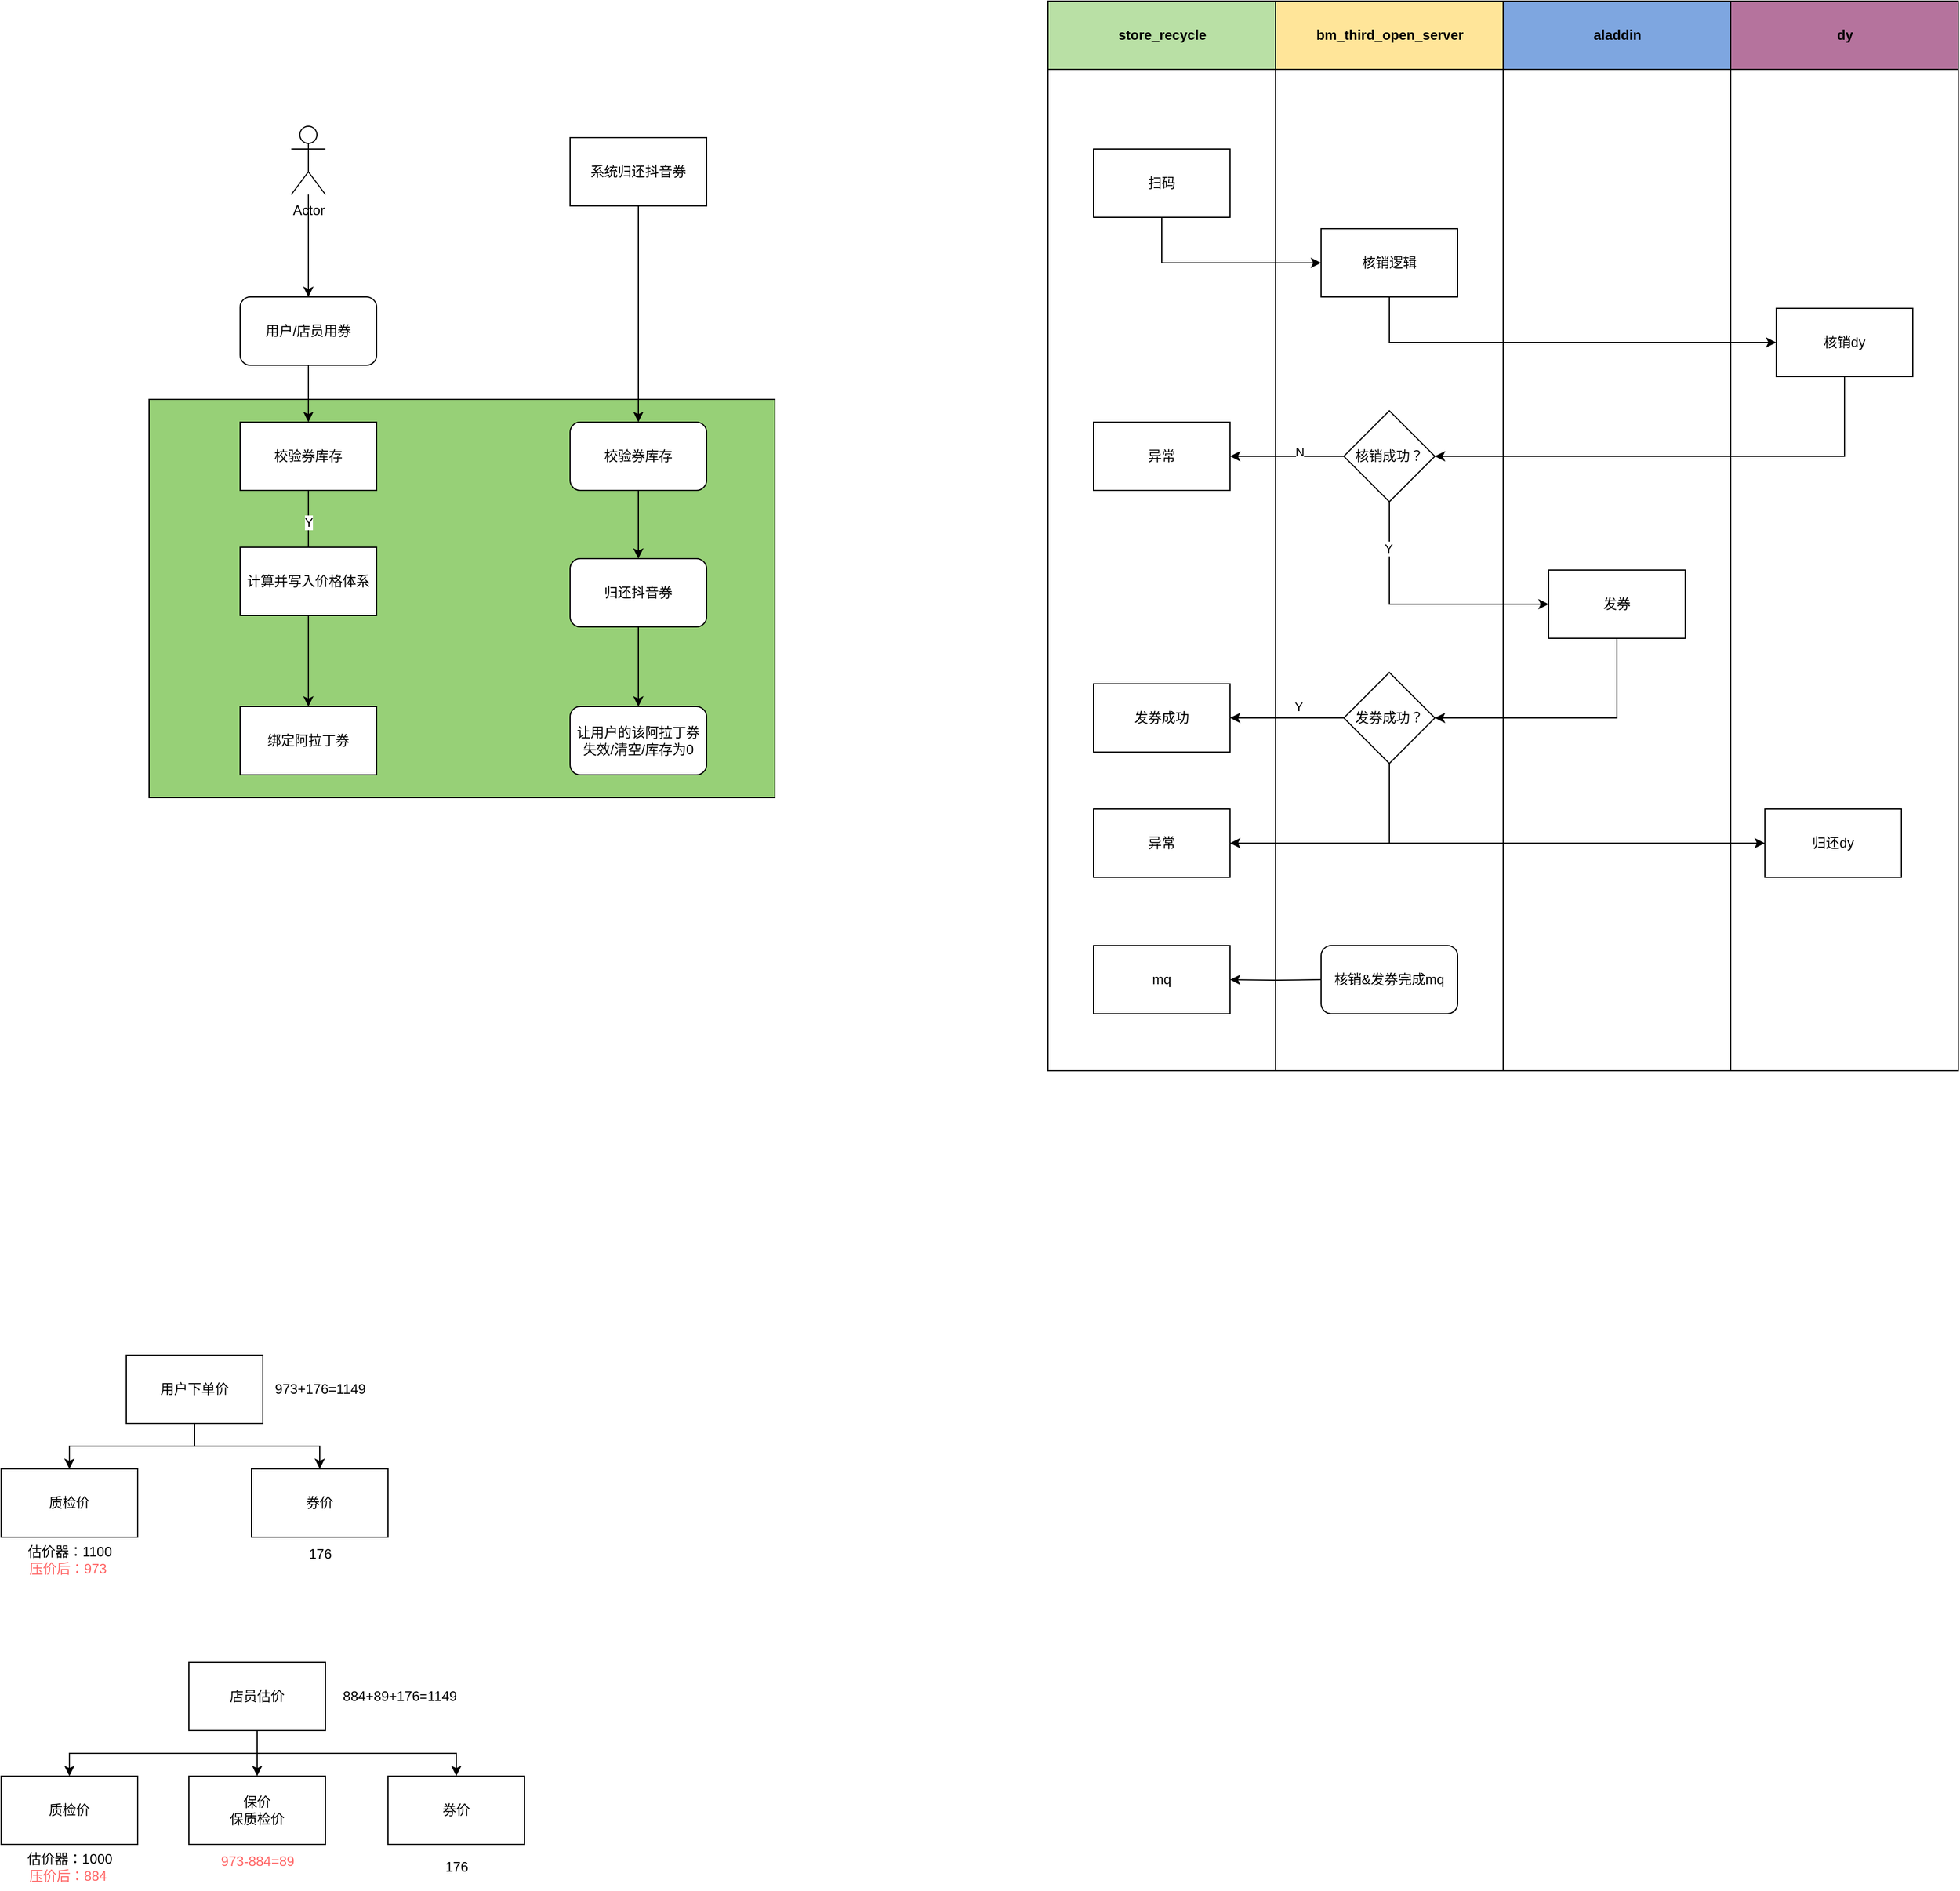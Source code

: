 <mxfile version="27.1.6">
  <diagram name="第 1 页" id="jiAnBNiApPbtFjmuv4Zr">
    <mxGraphModel dx="1426" dy="751" grid="1" gridSize="10" guides="1" tooltips="1" connect="1" arrows="1" fold="1" page="1" pageScale="1" pageWidth="99999" pageHeight="99999" math="0" shadow="0">
      <root>
        <mxCell id="0" />
        <mxCell id="1" parent="0" />
        <mxCell id="QLJ_ajnHZcb_13Equw2n-1" value="" style="rounded=0;whiteSpace=wrap;html=1;fillColor=#97D077;" vertex="1" parent="1">
          <mxGeometry x="210" y="600" width="550" height="350" as="geometry" />
        </mxCell>
        <mxCell id="A8KL_PBNQ62v4zYtUTwg-5" style="edgeStyle=orthogonalEdgeStyle;orthogonalLoop=1;jettySize=auto;html=1;exitX=0.5;exitY=1;exitDx=0;exitDy=0;entryX=0.5;entryY=0;entryDx=0;entryDy=0;" parent="1" source="A8KL_PBNQ62v4zYtUTwg-1" target="A8KL_PBNQ62v4zYtUTwg-7" edge="1">
          <mxGeometry relative="1" as="geometry">
            <mxPoint x="350" y="610" as="targetPoint" />
          </mxGeometry>
        </mxCell>
        <mxCell id="A8KL_PBNQ62v4zYtUTwg-1" value="用户/店员用券" style="rounded=1;whiteSpace=wrap;html=1;" parent="1" vertex="1">
          <mxGeometry x="290" y="510" width="120" height="60" as="geometry" />
        </mxCell>
        <mxCell id="A8KL_PBNQ62v4zYtUTwg-4" style="edgeStyle=orthogonalEdgeStyle;orthogonalLoop=1;jettySize=auto;html=1;entryX=0.5;entryY=0;entryDx=0;entryDy=0;" parent="1" source="A8KL_PBNQ62v4zYtUTwg-2" target="A8KL_PBNQ62v4zYtUTwg-1" edge="1">
          <mxGeometry relative="1" as="geometry" />
        </mxCell>
        <mxCell id="A8KL_PBNQ62v4zYtUTwg-2" value="Actor" style="shape=umlActor;verticalLabelPosition=bottom;verticalAlign=top;html=1;outlineConnect=0;" parent="1" vertex="1">
          <mxGeometry x="335" y="360" width="30" height="60" as="geometry" />
        </mxCell>
        <mxCell id="A8KL_PBNQ62v4zYtUTwg-11" style="edgeStyle=orthogonalEdgeStyle;orthogonalLoop=1;jettySize=auto;html=1;exitX=0.5;exitY=1;exitDx=0;exitDy=0;entryX=0.5;entryY=0;entryDx=0;entryDy=0;" parent="1" source="A8KL_PBNQ62v4zYtUTwg-3" target="A8KL_PBNQ62v4zYtUTwg-12" edge="1">
          <mxGeometry relative="1" as="geometry">
            <mxPoint x="640" y="540" as="targetPoint" />
          </mxGeometry>
        </mxCell>
        <mxCell id="A8KL_PBNQ62v4zYtUTwg-3" value="系统归还抖音券" style="rounded=0;whiteSpace=wrap;html=1;" parent="1" vertex="1">
          <mxGeometry x="580" y="370" width="120" height="60" as="geometry" />
        </mxCell>
        <mxCell id="A8KL_PBNQ62v4zYtUTwg-8" style="edgeStyle=orthogonalEdgeStyle;orthogonalLoop=1;jettySize=auto;html=1;exitX=0.5;exitY=1;exitDx=0;exitDy=0;" parent="1" source="A8KL_PBNQ62v4zYtUTwg-7" edge="1">
          <mxGeometry relative="1" as="geometry">
            <mxPoint x="350" y="740" as="targetPoint" />
          </mxGeometry>
        </mxCell>
        <mxCell id="A8KL_PBNQ62v4zYtUTwg-9" value="Y" style="edgeLabel;html=1;align=center;verticalAlign=middle;resizable=0;points=[];" parent="A8KL_PBNQ62v4zYtUTwg-8" vertex="1" connectable="0">
          <mxGeometry x="-0.092" relative="1" as="geometry">
            <mxPoint as="offset" />
          </mxGeometry>
        </mxCell>
        <mxCell id="A8KL_PBNQ62v4zYtUTwg-7" value="校验券库存" style="rounded=0;whiteSpace=wrap;html=1;" parent="1" vertex="1">
          <mxGeometry x="290" y="620" width="120" height="60" as="geometry" />
        </mxCell>
        <mxCell id="A8KL_PBNQ62v4zYtUTwg-18" value="" style="edgeStyle=orthogonalEdgeStyle;orthogonalLoop=1;jettySize=auto;html=1;" parent="1" source="A8KL_PBNQ62v4zYtUTwg-10" target="A8KL_PBNQ62v4zYtUTwg-17" edge="1">
          <mxGeometry relative="1" as="geometry" />
        </mxCell>
        <mxCell id="A8KL_PBNQ62v4zYtUTwg-10" value="计算并写入价格体系" style="rounded=0;whiteSpace=wrap;html=1;" parent="1" vertex="1">
          <mxGeometry x="290" y="730" width="120" height="60" as="geometry" />
        </mxCell>
        <mxCell id="A8KL_PBNQ62v4zYtUTwg-14" value="" style="edgeStyle=orthogonalEdgeStyle;orthogonalLoop=1;jettySize=auto;html=1;" parent="1" source="A8KL_PBNQ62v4zYtUTwg-12" target="A8KL_PBNQ62v4zYtUTwg-13" edge="1">
          <mxGeometry relative="1" as="geometry" />
        </mxCell>
        <mxCell id="A8KL_PBNQ62v4zYtUTwg-12" value="校验券库存" style="rounded=1;whiteSpace=wrap;html=1;" parent="1" vertex="1">
          <mxGeometry x="580" y="620" width="120" height="60" as="geometry" />
        </mxCell>
        <mxCell id="A8KL_PBNQ62v4zYtUTwg-16" value="" style="edgeStyle=orthogonalEdgeStyle;orthogonalLoop=1;jettySize=auto;html=1;" parent="1" source="A8KL_PBNQ62v4zYtUTwg-13" target="A8KL_PBNQ62v4zYtUTwg-15" edge="1">
          <mxGeometry relative="1" as="geometry" />
        </mxCell>
        <mxCell id="A8KL_PBNQ62v4zYtUTwg-13" value="归还抖音券" style="rounded=1;whiteSpace=wrap;html=1;" parent="1" vertex="1">
          <mxGeometry x="580" y="740" width="120" height="60" as="geometry" />
        </mxCell>
        <mxCell id="A8KL_PBNQ62v4zYtUTwg-15" value="让用户的该阿拉丁券失效/清空/库存为0" style="rounded=1;whiteSpace=wrap;html=1;" parent="1" vertex="1">
          <mxGeometry x="580" y="870" width="120" height="60" as="geometry" />
        </mxCell>
        <mxCell id="A8KL_PBNQ62v4zYtUTwg-17" value="绑定阿拉丁券" style="rounded=0;whiteSpace=wrap;html=1;" parent="1" vertex="1">
          <mxGeometry x="290" y="870" width="120" height="60" as="geometry" />
        </mxCell>
        <mxCell id="X9RhGF0DU9HrY_DomZp9-26" value="" style="swimlane;childLayout=stackLayout;resizeParent=1;resizeParentMax=0;startSize=0;html=1;fillColor=#7EA6E0;" parent="1" vertex="1">
          <mxGeometry x="1000" y="250" width="800" height="940" as="geometry" />
        </mxCell>
        <mxCell id="X9RhGF0DU9HrY_DomZp9-27" value="store_recycle" style="swimlane;startSize=60;html=1;fillColor=#B9E0A5;" parent="X9RhGF0DU9HrY_DomZp9-26" vertex="1">
          <mxGeometry width="200" height="940" as="geometry" />
        </mxCell>
        <mxCell id="X9RhGF0DU9HrY_DomZp9-33" value="扫码" style="rounded=0;whiteSpace=wrap;html=1;" parent="X9RhGF0DU9HrY_DomZp9-27" vertex="1">
          <mxGeometry x="40" y="130" width="120" height="60" as="geometry" />
        </mxCell>
        <mxCell id="X9RhGF0DU9HrY_DomZp9-45" value="异常" style="rounded=0;whiteSpace=wrap;html=1;" parent="X9RhGF0DU9HrY_DomZp9-27" vertex="1">
          <mxGeometry x="40" y="370" width="120" height="60" as="geometry" />
        </mxCell>
        <mxCell id="X9RhGF0DU9HrY_DomZp9-51" value="发券成功" style="rounded=0;whiteSpace=wrap;html=1;" parent="X9RhGF0DU9HrY_DomZp9-27" vertex="1">
          <mxGeometry x="40" y="600" width="120" height="60" as="geometry" />
        </mxCell>
        <mxCell id="X9RhGF0DU9HrY_DomZp9-53" value="异常" style="rounded=0;whiteSpace=wrap;html=1;" parent="X9RhGF0DU9HrY_DomZp9-27" vertex="1">
          <mxGeometry x="40" y="710" width="120" height="60" as="geometry" />
        </mxCell>
        <mxCell id="QLJ_ajnHZcb_13Equw2n-3" value="mq" style="rounded=0;whiteSpace=wrap;html=1;" vertex="1" parent="X9RhGF0DU9HrY_DomZp9-27">
          <mxGeometry x="40" y="830" width="120" height="60" as="geometry" />
        </mxCell>
        <mxCell id="X9RhGF0DU9HrY_DomZp9-28" value="bm_third_open_server" style="swimlane;startSize=60;html=1;fillColor=#FFE599;" parent="X9RhGF0DU9HrY_DomZp9-26" vertex="1">
          <mxGeometry x="200" width="200" height="940" as="geometry" />
        </mxCell>
        <mxCell id="X9RhGF0DU9HrY_DomZp9-36" value="核销逻辑" style="rounded=0;whiteSpace=wrap;html=1;" parent="X9RhGF0DU9HrY_DomZp9-28" vertex="1">
          <mxGeometry x="40" y="200" width="120" height="60" as="geometry" />
        </mxCell>
        <mxCell id="X9RhGF0DU9HrY_DomZp9-42" value="核销成功？" style="rhombus;whiteSpace=wrap;html=1;" parent="X9RhGF0DU9HrY_DomZp9-28" vertex="1">
          <mxGeometry x="60" y="360" width="80" height="80" as="geometry" />
        </mxCell>
        <mxCell id="X9RhGF0DU9HrY_DomZp9-49" value="发券成功？" style="rhombus;whiteSpace=wrap;html=1;" parent="X9RhGF0DU9HrY_DomZp9-28" vertex="1">
          <mxGeometry x="60" y="590" width="80" height="80" as="geometry" />
        </mxCell>
        <mxCell id="QLJ_ajnHZcb_13Equw2n-5" value="核销&amp;amp;发券完成mq" style="rounded=1;whiteSpace=wrap;html=1;" vertex="1" parent="X9RhGF0DU9HrY_DomZp9-28">
          <mxGeometry x="40" y="830" width="120" height="60" as="geometry" />
        </mxCell>
        <mxCell id="X9RhGF0DU9HrY_DomZp9-29" value="aladdin" style="swimlane;startSize=60;html=1;fillColor=#7EA6E0;" parent="X9RhGF0DU9HrY_DomZp9-26" vertex="1">
          <mxGeometry x="400" width="200" height="940" as="geometry" />
        </mxCell>
        <mxCell id="X9RhGF0DU9HrY_DomZp9-47" value="发券" style="rounded=0;whiteSpace=wrap;html=1;" parent="X9RhGF0DU9HrY_DomZp9-29" vertex="1">
          <mxGeometry x="40" y="500" width="120" height="60" as="geometry" />
        </mxCell>
        <mxCell id="X9RhGF0DU9HrY_DomZp9-37" style="edgeStyle=orthogonalEdgeStyle;rounded=0;orthogonalLoop=1;jettySize=auto;html=1;exitX=0.5;exitY=1;exitDx=0;exitDy=0;entryX=0;entryY=0.5;entryDx=0;entryDy=0;" parent="X9RhGF0DU9HrY_DomZp9-26" source="X9RhGF0DU9HrY_DomZp9-33" target="X9RhGF0DU9HrY_DomZp9-36" edge="1">
          <mxGeometry relative="1" as="geometry" />
        </mxCell>
        <mxCell id="X9RhGF0DU9HrY_DomZp9-31" value="dy" style="swimlane;startSize=60;html=1;fillColor=#B5739D;" parent="X9RhGF0DU9HrY_DomZp9-26" vertex="1">
          <mxGeometry x="600" width="200" height="940" as="geometry" />
        </mxCell>
        <mxCell id="X9RhGF0DU9HrY_DomZp9-39" value="核销dy" style="rounded=0;whiteSpace=wrap;html=1;" parent="X9RhGF0DU9HrY_DomZp9-31" vertex="1">
          <mxGeometry x="40" y="270" width="120" height="60" as="geometry" />
        </mxCell>
        <mxCell id="X9RhGF0DU9HrY_DomZp9-58" value="归还dy" style="rounded=0;whiteSpace=wrap;html=1;" parent="X9RhGF0DU9HrY_DomZp9-31" vertex="1">
          <mxGeometry x="30" y="710" width="120" height="60" as="geometry" />
        </mxCell>
        <mxCell id="X9RhGF0DU9HrY_DomZp9-40" style="edgeStyle=orthogonalEdgeStyle;rounded=0;orthogonalLoop=1;jettySize=auto;html=1;exitX=0.5;exitY=1;exitDx=0;exitDy=0;entryX=0;entryY=0.5;entryDx=0;entryDy=0;" parent="X9RhGF0DU9HrY_DomZp9-26" source="X9RhGF0DU9HrY_DomZp9-36" target="X9RhGF0DU9HrY_DomZp9-39" edge="1">
          <mxGeometry relative="1" as="geometry">
            <mxPoint x="620" y="310" as="targetPoint" />
          </mxGeometry>
        </mxCell>
        <mxCell id="X9RhGF0DU9HrY_DomZp9-44" style="edgeStyle=orthogonalEdgeStyle;rounded=0;orthogonalLoop=1;jettySize=auto;html=1;exitX=0.5;exitY=1;exitDx=0;exitDy=0;entryX=1;entryY=0.5;entryDx=0;entryDy=0;" parent="X9RhGF0DU9HrY_DomZp9-26" source="X9RhGF0DU9HrY_DomZp9-39" target="X9RhGF0DU9HrY_DomZp9-42" edge="1">
          <mxGeometry relative="1" as="geometry" />
        </mxCell>
        <mxCell id="X9RhGF0DU9HrY_DomZp9-46" style="edgeStyle=orthogonalEdgeStyle;rounded=0;orthogonalLoop=1;jettySize=auto;html=1;exitX=0;exitY=0.5;exitDx=0;exitDy=0;entryX=1;entryY=0.5;entryDx=0;entryDy=0;" parent="X9RhGF0DU9HrY_DomZp9-26" source="X9RhGF0DU9HrY_DomZp9-42" target="X9RhGF0DU9HrY_DomZp9-45" edge="1">
          <mxGeometry relative="1" as="geometry" />
        </mxCell>
        <mxCell id="X9RhGF0DU9HrY_DomZp9-55" value="N" style="edgeLabel;html=1;align=center;verticalAlign=middle;resizable=0;points=[];" parent="X9RhGF0DU9HrY_DomZp9-46" vertex="1" connectable="0">
          <mxGeometry x="-0.22" y="-4" relative="1" as="geometry">
            <mxPoint as="offset" />
          </mxGeometry>
        </mxCell>
        <mxCell id="X9RhGF0DU9HrY_DomZp9-48" style="edgeStyle=orthogonalEdgeStyle;rounded=0;orthogonalLoop=1;jettySize=auto;html=1;exitX=0.5;exitY=1;exitDx=0;exitDy=0;entryX=0;entryY=0.5;entryDx=0;entryDy=0;" parent="X9RhGF0DU9HrY_DomZp9-26" source="X9RhGF0DU9HrY_DomZp9-42" target="X9RhGF0DU9HrY_DomZp9-47" edge="1">
          <mxGeometry relative="1" as="geometry" />
        </mxCell>
        <mxCell id="X9RhGF0DU9HrY_DomZp9-56" value="Y" style="edgeLabel;html=1;align=center;verticalAlign=middle;resizable=0;points=[];" parent="X9RhGF0DU9HrY_DomZp9-48" vertex="1" connectable="0">
          <mxGeometry x="-0.643" y="-1" relative="1" as="geometry">
            <mxPoint as="offset" />
          </mxGeometry>
        </mxCell>
        <mxCell id="X9RhGF0DU9HrY_DomZp9-50" style="edgeStyle=orthogonalEdgeStyle;rounded=0;orthogonalLoop=1;jettySize=auto;html=1;exitX=0.5;exitY=1;exitDx=0;exitDy=0;entryX=1;entryY=0.5;entryDx=0;entryDy=0;" parent="X9RhGF0DU9HrY_DomZp9-26" source="X9RhGF0DU9HrY_DomZp9-47" target="X9RhGF0DU9HrY_DomZp9-49" edge="1">
          <mxGeometry relative="1" as="geometry" />
        </mxCell>
        <mxCell id="X9RhGF0DU9HrY_DomZp9-52" style="edgeStyle=orthogonalEdgeStyle;rounded=0;orthogonalLoop=1;jettySize=auto;html=1;exitX=0;exitY=0.5;exitDx=0;exitDy=0;entryX=1;entryY=0.5;entryDx=0;entryDy=0;" parent="X9RhGF0DU9HrY_DomZp9-26" source="X9RhGF0DU9HrY_DomZp9-49" target="X9RhGF0DU9HrY_DomZp9-51" edge="1">
          <mxGeometry relative="1" as="geometry" />
        </mxCell>
        <mxCell id="X9RhGF0DU9HrY_DomZp9-54" value="Y" style="edgeLabel;html=1;align=center;verticalAlign=middle;resizable=0;points=[];" parent="X9RhGF0DU9HrY_DomZp9-52" vertex="1" connectable="0">
          <mxGeometry x="-0.2" y="2" relative="1" as="geometry">
            <mxPoint y="-12" as="offset" />
          </mxGeometry>
        </mxCell>
        <mxCell id="X9RhGF0DU9HrY_DomZp9-57" style="edgeStyle=orthogonalEdgeStyle;rounded=0;orthogonalLoop=1;jettySize=auto;html=1;exitX=0.5;exitY=1;exitDx=0;exitDy=0;entryX=1;entryY=0.5;entryDx=0;entryDy=0;" parent="X9RhGF0DU9HrY_DomZp9-26" source="X9RhGF0DU9HrY_DomZp9-49" target="X9RhGF0DU9HrY_DomZp9-53" edge="1">
          <mxGeometry relative="1" as="geometry" />
        </mxCell>
        <mxCell id="X9RhGF0DU9HrY_DomZp9-59" style="edgeStyle=orthogonalEdgeStyle;rounded=0;orthogonalLoop=1;jettySize=auto;html=1;exitX=0.5;exitY=1;exitDx=0;exitDy=0;entryX=0;entryY=0.5;entryDx=0;entryDy=0;" parent="X9RhGF0DU9HrY_DomZp9-26" source="X9RhGF0DU9HrY_DomZp9-49" target="X9RhGF0DU9HrY_DomZp9-58" edge="1">
          <mxGeometry relative="1" as="geometry" />
        </mxCell>
        <mxCell id="QLJ_ajnHZcb_13Equw2n-4" style="edgeStyle=orthogonalEdgeStyle;rounded=0;orthogonalLoop=1;jettySize=auto;html=1;entryX=1;entryY=0.5;entryDx=0;entryDy=0;" edge="1" parent="X9RhGF0DU9HrY_DomZp9-26" target="QLJ_ajnHZcb_13Equw2n-3">
          <mxGeometry relative="1" as="geometry">
            <mxPoint x="240" y="860" as="sourcePoint" />
          </mxGeometry>
        </mxCell>
        <mxCell id="X9RhGF0DU9HrY_DomZp9-68" style="edgeStyle=orthogonalEdgeStyle;rounded=0;orthogonalLoop=1;jettySize=auto;html=1;exitX=0.5;exitY=1;exitDx=0;exitDy=0;entryX=0.5;entryY=0;entryDx=0;entryDy=0;" parent="1" source="X9RhGF0DU9HrY_DomZp9-65" target="X9RhGF0DU9HrY_DomZp9-66" edge="1">
          <mxGeometry relative="1" as="geometry" />
        </mxCell>
        <mxCell id="X9RhGF0DU9HrY_DomZp9-70" style="edgeStyle=orthogonalEdgeStyle;rounded=0;orthogonalLoop=1;jettySize=auto;html=1;exitX=0.5;exitY=1;exitDx=0;exitDy=0;entryX=0.5;entryY=0;entryDx=0;entryDy=0;" parent="1" source="X9RhGF0DU9HrY_DomZp9-65" target="X9RhGF0DU9HrY_DomZp9-67" edge="1">
          <mxGeometry relative="1" as="geometry" />
        </mxCell>
        <mxCell id="X9RhGF0DU9HrY_DomZp9-65" value="用户下单价" style="rounded=0;whiteSpace=wrap;html=1;" parent="1" vertex="1">
          <mxGeometry x="190" y="1440" width="120" height="60" as="geometry" />
        </mxCell>
        <mxCell id="X9RhGF0DU9HrY_DomZp9-66" value="质检价" style="rounded=0;whiteSpace=wrap;html=1;" parent="1" vertex="1">
          <mxGeometry x="80" y="1540" width="120" height="60" as="geometry" />
        </mxCell>
        <mxCell id="X9RhGF0DU9HrY_DomZp9-67" value="券价" style="rounded=0;whiteSpace=wrap;html=1;" parent="1" vertex="1">
          <mxGeometry x="300" y="1540" width="120" height="60" as="geometry" />
        </mxCell>
        <mxCell id="X9RhGF0DU9HrY_DomZp9-71" value="973+176=1149" style="text;html=1;align=center;verticalAlign=middle;resizable=0;points=[];autosize=1;strokeColor=none;fillColor=none;" parent="1" vertex="1">
          <mxGeometry x="310" y="1455" width="100" height="30" as="geometry" />
        </mxCell>
        <mxCell id="X9RhGF0DU9HrY_DomZp9-73" value="估价器：1100&lt;div&gt;&lt;font style=&quot;color: rgb(255, 102, 102);&quot;&gt;压价后：973&lt;/font&gt;&amp;nbsp;&lt;/div&gt;" style="text;html=1;align=center;verticalAlign=middle;resizable=0;points=[];autosize=1;strokeColor=none;fillColor=none;" parent="1" vertex="1">
          <mxGeometry x="90" y="1600" width="100" height="40" as="geometry" />
        </mxCell>
        <mxCell id="X9RhGF0DU9HrY_DomZp9-74" value="176" style="text;html=1;align=center;verticalAlign=middle;resizable=0;points=[];autosize=1;strokeColor=none;fillColor=none;" parent="1" vertex="1">
          <mxGeometry x="340" y="1600" width="40" height="30" as="geometry" />
        </mxCell>
        <mxCell id="X9RhGF0DU9HrY_DomZp9-75" style="edgeStyle=orthogonalEdgeStyle;rounded=0;orthogonalLoop=1;jettySize=auto;html=1;exitX=0.5;exitY=1;exitDx=0;exitDy=0;entryX=0.5;entryY=0;entryDx=0;entryDy=0;" parent="1" source="X9RhGF0DU9HrY_DomZp9-77" target="X9RhGF0DU9HrY_DomZp9-78" edge="1">
          <mxGeometry relative="1" as="geometry" />
        </mxCell>
        <mxCell id="X9RhGF0DU9HrY_DomZp9-76" style="edgeStyle=orthogonalEdgeStyle;rounded=0;orthogonalLoop=1;jettySize=auto;html=1;exitX=0.5;exitY=1;exitDx=0;exitDy=0;entryX=0.5;entryY=0;entryDx=0;entryDy=0;" parent="1" source="X9RhGF0DU9HrY_DomZp9-77" target="X9RhGF0DU9HrY_DomZp9-79" edge="1">
          <mxGeometry relative="1" as="geometry" />
        </mxCell>
        <mxCell id="X9RhGF0DU9HrY_DomZp9-85" style="edgeStyle=orthogonalEdgeStyle;rounded=0;orthogonalLoop=1;jettySize=auto;html=1;exitX=0.5;exitY=1;exitDx=0;exitDy=0;entryX=0.5;entryY=0;entryDx=0;entryDy=0;" parent="1" source="X9RhGF0DU9HrY_DomZp9-77" target="X9RhGF0DU9HrY_DomZp9-84" edge="1">
          <mxGeometry relative="1" as="geometry" />
        </mxCell>
        <mxCell id="X9RhGF0DU9HrY_DomZp9-77" value="店员估价" style="rounded=0;whiteSpace=wrap;html=1;" parent="1" vertex="1">
          <mxGeometry x="245" y="1710" width="120" height="60" as="geometry" />
        </mxCell>
        <mxCell id="X9RhGF0DU9HrY_DomZp9-78" value="质检价" style="rounded=0;whiteSpace=wrap;html=1;" parent="1" vertex="1">
          <mxGeometry x="80" y="1810" width="120" height="60" as="geometry" />
        </mxCell>
        <mxCell id="X9RhGF0DU9HrY_DomZp9-79" value="券价" style="rounded=0;whiteSpace=wrap;html=1;" parent="1" vertex="1">
          <mxGeometry x="420" y="1810" width="120" height="60" as="geometry" />
        </mxCell>
        <mxCell id="X9RhGF0DU9HrY_DomZp9-80" value="884+89+176=1149" style="text;html=1;align=center;verticalAlign=middle;resizable=0;points=[];autosize=1;strokeColor=none;fillColor=none;" parent="1" vertex="1">
          <mxGeometry x="370" y="1725" width="120" height="30" as="geometry" />
        </mxCell>
        <mxCell id="X9RhGF0DU9HrY_DomZp9-81" value="估价器：1000&lt;div&gt;&lt;font style=&quot;color: rgb(255, 102, 102);&quot;&gt;压价后：884&amp;nbsp;&lt;/font&gt;&lt;/div&gt;" style="text;html=1;align=center;verticalAlign=middle;resizable=0;points=[];autosize=1;strokeColor=none;fillColor=none;" parent="1" vertex="1">
          <mxGeometry x="90" y="1870" width="100" height="40" as="geometry" />
        </mxCell>
        <mxCell id="X9RhGF0DU9HrY_DomZp9-82" value="176" style="text;html=1;align=center;verticalAlign=middle;resizable=0;points=[];autosize=1;strokeColor=none;fillColor=none;" parent="1" vertex="1">
          <mxGeometry x="460" y="1875" width="40" height="30" as="geometry" />
        </mxCell>
        <mxCell id="X9RhGF0DU9HrY_DomZp9-84" value="保价&lt;div&gt;保质检价&lt;/div&gt;" style="rounded=0;whiteSpace=wrap;html=1;" parent="1" vertex="1">
          <mxGeometry x="245" y="1810" width="120" height="60" as="geometry" />
        </mxCell>
        <mxCell id="X9RhGF0DU9HrY_DomZp9-86" value="&lt;font style=&quot;color: rgb(255, 102, 102);&quot;&gt;973-884=89&lt;span style=&quot;font-family: monospace; font-size: 0px; text-align: start; color: rgba(0, 0, 0, 0);&quot;&gt;%3CmxGraphModel%3E%3Croot%3E%3CmxCell%20id%3D%220%22%2F%3E%3CmxCell%20id%3D%221%22%20parent%3D%220%22%2F%3E%3CmxCell%20id%3D%222%22%20value%3D%22%22%20style%3D%22rounded%3D0%3BwhiteSpace%3Dwrap%3Bhtml%3D1%3B%22%20vertex%3D%221%22%20parent%3D%221%22%3E%3CmxGeometry%20x%3D%22580%22%20y%3D%221740%22%20width%3D%22120%22%20height%3D%2260%22%20as%3D%22geometry%22%2F%3E%3C%2FmxCell%3E%3C%2Froot%3E%3C%2FmxGraphModel%3E&lt;/span&gt;&lt;/font&gt;" style="text;html=1;align=center;verticalAlign=middle;resizable=0;points=[];autosize=1;strokeColor=none;fillColor=none;" parent="1" vertex="1">
          <mxGeometry x="260" y="1870" width="90" height="30" as="geometry" />
        </mxCell>
      </root>
    </mxGraphModel>
  </diagram>
</mxfile>
